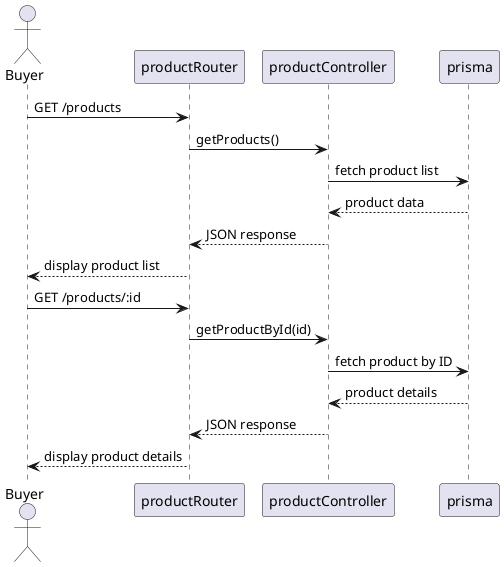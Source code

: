 @startuml
actor Buyer
participant "productRouter" as PR
participant "productController" as PC
participant "prisma" as DB

Buyer -> PR: GET /products
PR -> PC: getProducts()
PC -> DB: fetch product list
DB --> PC: product data
PC --> PR: JSON response
PR --> Buyer: display product list

Buyer -> PR: GET /products/:id
PR -> PC: getProductById(id)
PC -> DB: fetch product by ID
DB --> PC: product details
PC --> PR: JSON response
PR --> Buyer: display product details
@enduml
